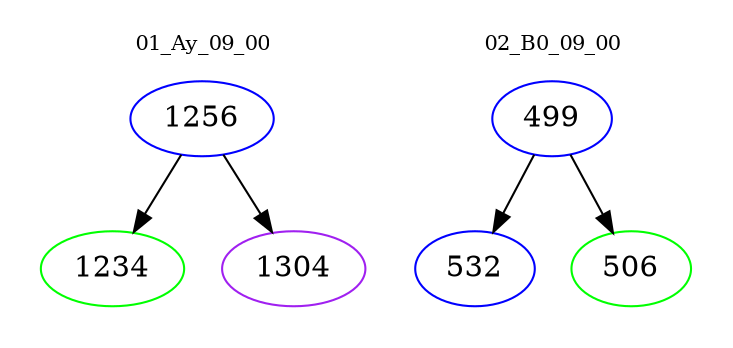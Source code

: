 digraph{
subgraph cluster_0 {
color = white
label = "01_Ay_09_00";
fontsize=10;
T0_1256 [label="1256", color="blue"]
T0_1256 -> T0_1234 [color="black"]
T0_1234 [label="1234", color="green"]
T0_1256 -> T0_1304 [color="black"]
T0_1304 [label="1304", color="purple"]
}
subgraph cluster_1 {
color = white
label = "02_B0_09_00";
fontsize=10;
T1_499 [label="499", color="blue"]
T1_499 -> T1_532 [color="black"]
T1_532 [label="532", color="blue"]
T1_499 -> T1_506 [color="black"]
T1_506 [label="506", color="green"]
}
}
